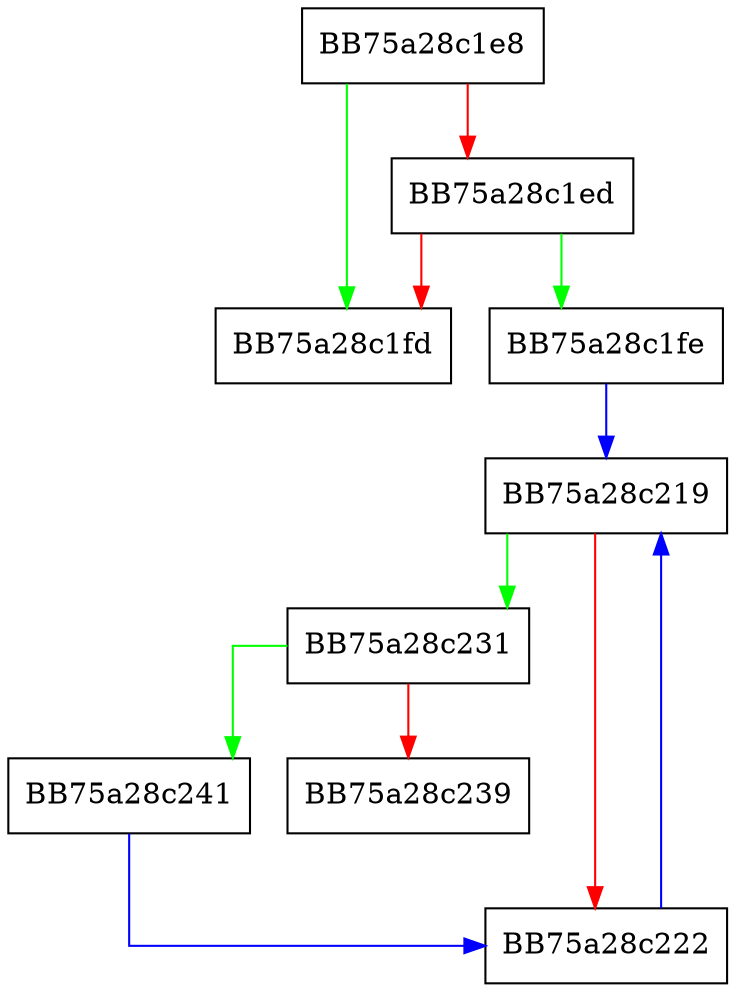 digraph sqlite3Dequote {
  node [shape="box"];
  graph [splines=ortho];
  BB75a28c1e8 -> BB75a28c1fd [color="green"];
  BB75a28c1e8 -> BB75a28c1ed [color="red"];
  BB75a28c1ed -> BB75a28c1fe [color="green"];
  BB75a28c1ed -> BB75a28c1fd [color="red"];
  BB75a28c1fe -> BB75a28c219 [color="blue"];
  BB75a28c219 -> BB75a28c231 [color="green"];
  BB75a28c219 -> BB75a28c222 [color="red"];
  BB75a28c222 -> BB75a28c219 [color="blue"];
  BB75a28c231 -> BB75a28c241 [color="green"];
  BB75a28c231 -> BB75a28c239 [color="red"];
  BB75a28c241 -> BB75a28c222 [color="blue"];
}
